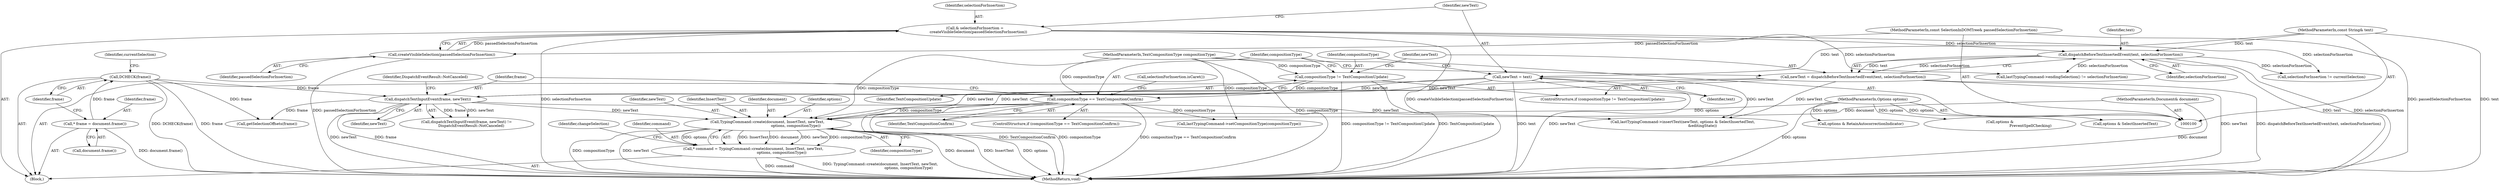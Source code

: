 digraph "0_Chrome_a69c7b5d863dacbb08bfaa04359e3bc0bb4470dc_1@API" {
"1000216" [label="(Call,TypingCommand::create(document, InsertText, newText,\n                                                 options, compositionType))"];
"1000101" [label="(MethodParameterIn,Document& document)"];
"1000124" [label="(Call,newText = text)"];
"1000102" [label="(MethodParameterIn,const String& text)"];
"1000131" [label="(Call,newText = dispatchBeforeTextInsertedEvent(text, selectionForInsertion))"];
"1000133" [label="(Call,dispatchBeforeTextInsertedEvent(text, selectionForInsertion))"];
"1000119" [label="(Call,& selectionForInsertion =\n      createVisibleSelection(passedSelectionForInsertion))"];
"1000121" [label="(Call,createVisibleSelection(passedSelectionForInsertion))"];
"1000103" [label="(MethodParameterIn,const SelectionInDOMTree& passedSelectionForInsertion)"];
"1000143" [label="(Call,dispatchTextInputEvent(frame, newText))"];
"1000112" [label="(Call,DCHECK(frame))"];
"1000109" [label="(Call,* frame = document.frame())"];
"1000104" [label="(MethodParameterIn,Options options)"];
"1000137" [label="(Call,compositionType == TextCompositionConfirm)"];
"1000128" [label="(Call,compositionType != TextCompositionUpdate)"];
"1000105" [label="(MethodParameterIn,TextCompositionType compositionType)"];
"1000214" [label="(Call,* command = TypingCommand::create(document, InsertText, newText,\n                                                 options, compositionType))"];
"1000214" [label="(Call,* command = TypingCommand::create(document, InsertText, newText,\n                                                 options, compositionType))"];
"1000219" [label="(Identifier,newText)"];
"1000218" [label="(Identifier,InsertText)"];
"1000142" [label="(Call,dispatchTextInputEvent(frame, newText) !=\n        DispatchEventResult::NotCanceled)"];
"1000253" [label="(MethodReturn,void)"];
"1000217" [label="(Identifier,document)"];
"1000183" [label="(Call,lastTypingCommand->setCompositionType(compositionType))"];
"1000175" [label="(Call,lastTypingCommand->endingSelection() != selectionForInsertion)"];
"1000129" [label="(Identifier,compositionType)"];
"1000139" [label="(Identifier,TextCompositionConfirm)"];
"1000111" [label="(Call,document.frame())"];
"1000113" [label="(Identifier,frame)"];
"1000119" [label="(Call,& selectionForInsertion =\n      createVisibleSelection(passedSelectionForInsertion))"];
"1000130" [label="(Identifier,TextCompositionUpdate)"];
"1000207" [label="(Call,options & SelectInsertedText)"];
"1000216" [label="(Call,TypingCommand::create(document, InsertText, newText,\n                                                 options, compositionType))"];
"1000105" [label="(MethodParameterIn,TextCompositionType compositionType)"];
"1000132" [label="(Identifier,newText)"];
"1000125" [label="(Identifier,newText)"];
"1000120" [label="(Identifier,selectionForInsertion)"];
"1000224" [label="(Identifier,changeSelection)"];
"1000143" [label="(Call,dispatchTextInputEvent(frame, newText))"];
"1000103" [label="(MethodParameterIn,const SelectionInDOMTree& passedSelectionForInsertion)"];
"1000157" [label="(Call,getSelectionOffsets(frame))"];
"1000134" [label="(Identifier,text)"];
"1000122" [label="(Identifier,passedSelectionForInsertion)"];
"1000104" [label="(MethodParameterIn,Options options)"];
"1000144" [label="(Identifier,frame)"];
"1000102" [label="(MethodParameterIn,const String& text)"];
"1000220" [label="(Identifier,options)"];
"1000126" [label="(Identifier,text)"];
"1000186" [label="(Call,options & RetainAutocorrectionIndicator)"];
"1000110" [label="(Identifier,frame)"];
"1000150" [label="(Call,selectionForInsertion.isCaret())"];
"1000215" [label="(Identifier,command)"];
"1000135" [label="(Identifier,selectionForInsertion)"];
"1000124" [label="(Call,newText = text)"];
"1000128" [label="(Call,compositionType != TextCompositionUpdate)"];
"1000136" [label="(ControlStructure,if (compositionType == TextCompositionConfirm))"];
"1000116" [label="(Identifier,currentSelection)"];
"1000133" [label="(Call,dispatchBeforeTextInsertedEvent(text, selectionForInsertion))"];
"1000107" [label="(Block,)"];
"1000190" [label="(Call,options &\n                                                     PreventSpellChecking)"];
"1000109" [label="(Call,* frame = document.frame())"];
"1000138" [label="(Identifier,compositionType)"];
"1000225" [label="(Call,selectionForInsertion != currentSelection)"];
"1000127" [label="(ControlStructure,if (compositionType != TextCompositionUpdate))"];
"1000205" [label="(Call,lastTypingCommand->insertText(newText, options & SelectInsertedText,\n                                  &editingState))"];
"1000131" [label="(Call,newText = dispatchBeforeTextInsertedEvent(text, selectionForInsertion))"];
"1000112" [label="(Call,DCHECK(frame))"];
"1000121" [label="(Call,createVisibleSelection(passedSelectionForInsertion))"];
"1000137" [label="(Call,compositionType == TextCompositionConfirm)"];
"1000146" [label="(Identifier,DispatchEventResult::NotCanceled)"];
"1000101" [label="(MethodParameterIn,Document& document)"];
"1000221" [label="(Identifier,compositionType)"];
"1000145" [label="(Identifier,newText)"];
"1000216" -> "1000214"  [label="AST: "];
"1000216" -> "1000221"  [label="CFG: "];
"1000217" -> "1000216"  [label="AST: "];
"1000218" -> "1000216"  [label="AST: "];
"1000219" -> "1000216"  [label="AST: "];
"1000220" -> "1000216"  [label="AST: "];
"1000221" -> "1000216"  [label="AST: "];
"1000214" -> "1000216"  [label="CFG: "];
"1000216" -> "1000253"  [label="DDG: compositionType"];
"1000216" -> "1000253"  [label="DDG: newText"];
"1000216" -> "1000253"  [label="DDG: document"];
"1000216" -> "1000253"  [label="DDG: InsertText"];
"1000216" -> "1000253"  [label="DDG: options"];
"1000216" -> "1000214"  [label="DDG: InsertText"];
"1000216" -> "1000214"  [label="DDG: document"];
"1000216" -> "1000214"  [label="DDG: newText"];
"1000216" -> "1000214"  [label="DDG: compositionType"];
"1000216" -> "1000214"  [label="DDG: options"];
"1000101" -> "1000216"  [label="DDG: document"];
"1000124" -> "1000216"  [label="DDG: newText"];
"1000131" -> "1000216"  [label="DDG: newText"];
"1000143" -> "1000216"  [label="DDG: newText"];
"1000104" -> "1000216"  [label="DDG: options"];
"1000137" -> "1000216"  [label="DDG: compositionType"];
"1000105" -> "1000216"  [label="DDG: compositionType"];
"1000101" -> "1000100"  [label="AST: "];
"1000101" -> "1000253"  [label="DDG: document"];
"1000124" -> "1000107"  [label="AST: "];
"1000124" -> "1000126"  [label="CFG: "];
"1000125" -> "1000124"  [label="AST: "];
"1000126" -> "1000124"  [label="AST: "];
"1000129" -> "1000124"  [label="CFG: "];
"1000124" -> "1000253"  [label="DDG: text"];
"1000124" -> "1000253"  [label="DDG: newText"];
"1000102" -> "1000124"  [label="DDG: text"];
"1000124" -> "1000143"  [label="DDG: newText"];
"1000124" -> "1000205"  [label="DDG: newText"];
"1000102" -> "1000100"  [label="AST: "];
"1000102" -> "1000253"  [label="DDG: text"];
"1000102" -> "1000133"  [label="DDG: text"];
"1000131" -> "1000127"  [label="AST: "];
"1000131" -> "1000133"  [label="CFG: "];
"1000132" -> "1000131"  [label="AST: "];
"1000133" -> "1000131"  [label="AST: "];
"1000138" -> "1000131"  [label="CFG: "];
"1000131" -> "1000253"  [label="DDG: newText"];
"1000131" -> "1000253"  [label="DDG: dispatchBeforeTextInsertedEvent(text, selectionForInsertion)"];
"1000133" -> "1000131"  [label="DDG: text"];
"1000133" -> "1000131"  [label="DDG: selectionForInsertion"];
"1000131" -> "1000143"  [label="DDG: newText"];
"1000131" -> "1000205"  [label="DDG: newText"];
"1000133" -> "1000135"  [label="CFG: "];
"1000134" -> "1000133"  [label="AST: "];
"1000135" -> "1000133"  [label="AST: "];
"1000133" -> "1000253"  [label="DDG: text"];
"1000133" -> "1000253"  [label="DDG: selectionForInsertion"];
"1000119" -> "1000133"  [label="DDG: selectionForInsertion"];
"1000133" -> "1000175"  [label="DDG: selectionForInsertion"];
"1000133" -> "1000225"  [label="DDG: selectionForInsertion"];
"1000119" -> "1000107"  [label="AST: "];
"1000119" -> "1000121"  [label="CFG: "];
"1000120" -> "1000119"  [label="AST: "];
"1000121" -> "1000119"  [label="AST: "];
"1000125" -> "1000119"  [label="CFG: "];
"1000119" -> "1000253"  [label="DDG: createVisibleSelection(passedSelectionForInsertion)"];
"1000119" -> "1000253"  [label="DDG: selectionForInsertion"];
"1000121" -> "1000119"  [label="DDG: passedSelectionForInsertion"];
"1000119" -> "1000175"  [label="DDG: selectionForInsertion"];
"1000119" -> "1000225"  [label="DDG: selectionForInsertion"];
"1000121" -> "1000122"  [label="CFG: "];
"1000122" -> "1000121"  [label="AST: "];
"1000121" -> "1000253"  [label="DDG: passedSelectionForInsertion"];
"1000103" -> "1000121"  [label="DDG: passedSelectionForInsertion"];
"1000103" -> "1000100"  [label="AST: "];
"1000103" -> "1000253"  [label="DDG: passedSelectionForInsertion"];
"1000143" -> "1000142"  [label="AST: "];
"1000143" -> "1000145"  [label="CFG: "];
"1000144" -> "1000143"  [label="AST: "];
"1000145" -> "1000143"  [label="AST: "];
"1000146" -> "1000143"  [label="CFG: "];
"1000143" -> "1000253"  [label="DDG: frame"];
"1000143" -> "1000253"  [label="DDG: newText"];
"1000143" -> "1000142"  [label="DDG: frame"];
"1000143" -> "1000142"  [label="DDG: newText"];
"1000112" -> "1000143"  [label="DDG: frame"];
"1000143" -> "1000157"  [label="DDG: frame"];
"1000143" -> "1000205"  [label="DDG: newText"];
"1000112" -> "1000107"  [label="AST: "];
"1000112" -> "1000113"  [label="CFG: "];
"1000113" -> "1000112"  [label="AST: "];
"1000116" -> "1000112"  [label="CFG: "];
"1000112" -> "1000253"  [label="DDG: DCHECK(frame)"];
"1000112" -> "1000253"  [label="DDG: frame"];
"1000109" -> "1000112"  [label="DDG: frame"];
"1000112" -> "1000157"  [label="DDG: frame"];
"1000109" -> "1000107"  [label="AST: "];
"1000109" -> "1000111"  [label="CFG: "];
"1000110" -> "1000109"  [label="AST: "];
"1000111" -> "1000109"  [label="AST: "];
"1000113" -> "1000109"  [label="CFG: "];
"1000109" -> "1000253"  [label="DDG: document.frame()"];
"1000104" -> "1000100"  [label="AST: "];
"1000104" -> "1000253"  [label="DDG: options"];
"1000104" -> "1000186"  [label="DDG: options"];
"1000104" -> "1000190"  [label="DDG: options"];
"1000104" -> "1000207"  [label="DDG: options"];
"1000137" -> "1000136"  [label="AST: "];
"1000137" -> "1000139"  [label="CFG: "];
"1000138" -> "1000137"  [label="AST: "];
"1000139" -> "1000137"  [label="AST: "];
"1000144" -> "1000137"  [label="CFG: "];
"1000150" -> "1000137"  [label="CFG: "];
"1000137" -> "1000253"  [label="DDG: TextCompositionConfirm"];
"1000137" -> "1000253"  [label="DDG: compositionType"];
"1000137" -> "1000253"  [label="DDG: compositionType == TextCompositionConfirm"];
"1000128" -> "1000137"  [label="DDG: compositionType"];
"1000105" -> "1000137"  [label="DDG: compositionType"];
"1000137" -> "1000183"  [label="DDG: compositionType"];
"1000128" -> "1000127"  [label="AST: "];
"1000128" -> "1000130"  [label="CFG: "];
"1000129" -> "1000128"  [label="AST: "];
"1000130" -> "1000128"  [label="AST: "];
"1000132" -> "1000128"  [label="CFG: "];
"1000138" -> "1000128"  [label="CFG: "];
"1000128" -> "1000253"  [label="DDG: TextCompositionUpdate"];
"1000128" -> "1000253"  [label="DDG: compositionType != TextCompositionUpdate"];
"1000105" -> "1000128"  [label="DDG: compositionType"];
"1000105" -> "1000100"  [label="AST: "];
"1000105" -> "1000253"  [label="DDG: compositionType"];
"1000105" -> "1000183"  [label="DDG: compositionType"];
"1000214" -> "1000107"  [label="AST: "];
"1000215" -> "1000214"  [label="AST: "];
"1000224" -> "1000214"  [label="CFG: "];
"1000214" -> "1000253"  [label="DDG: TypingCommand::create(document, InsertText, newText,\n                                                 options, compositionType)"];
"1000214" -> "1000253"  [label="DDG: command"];
}
